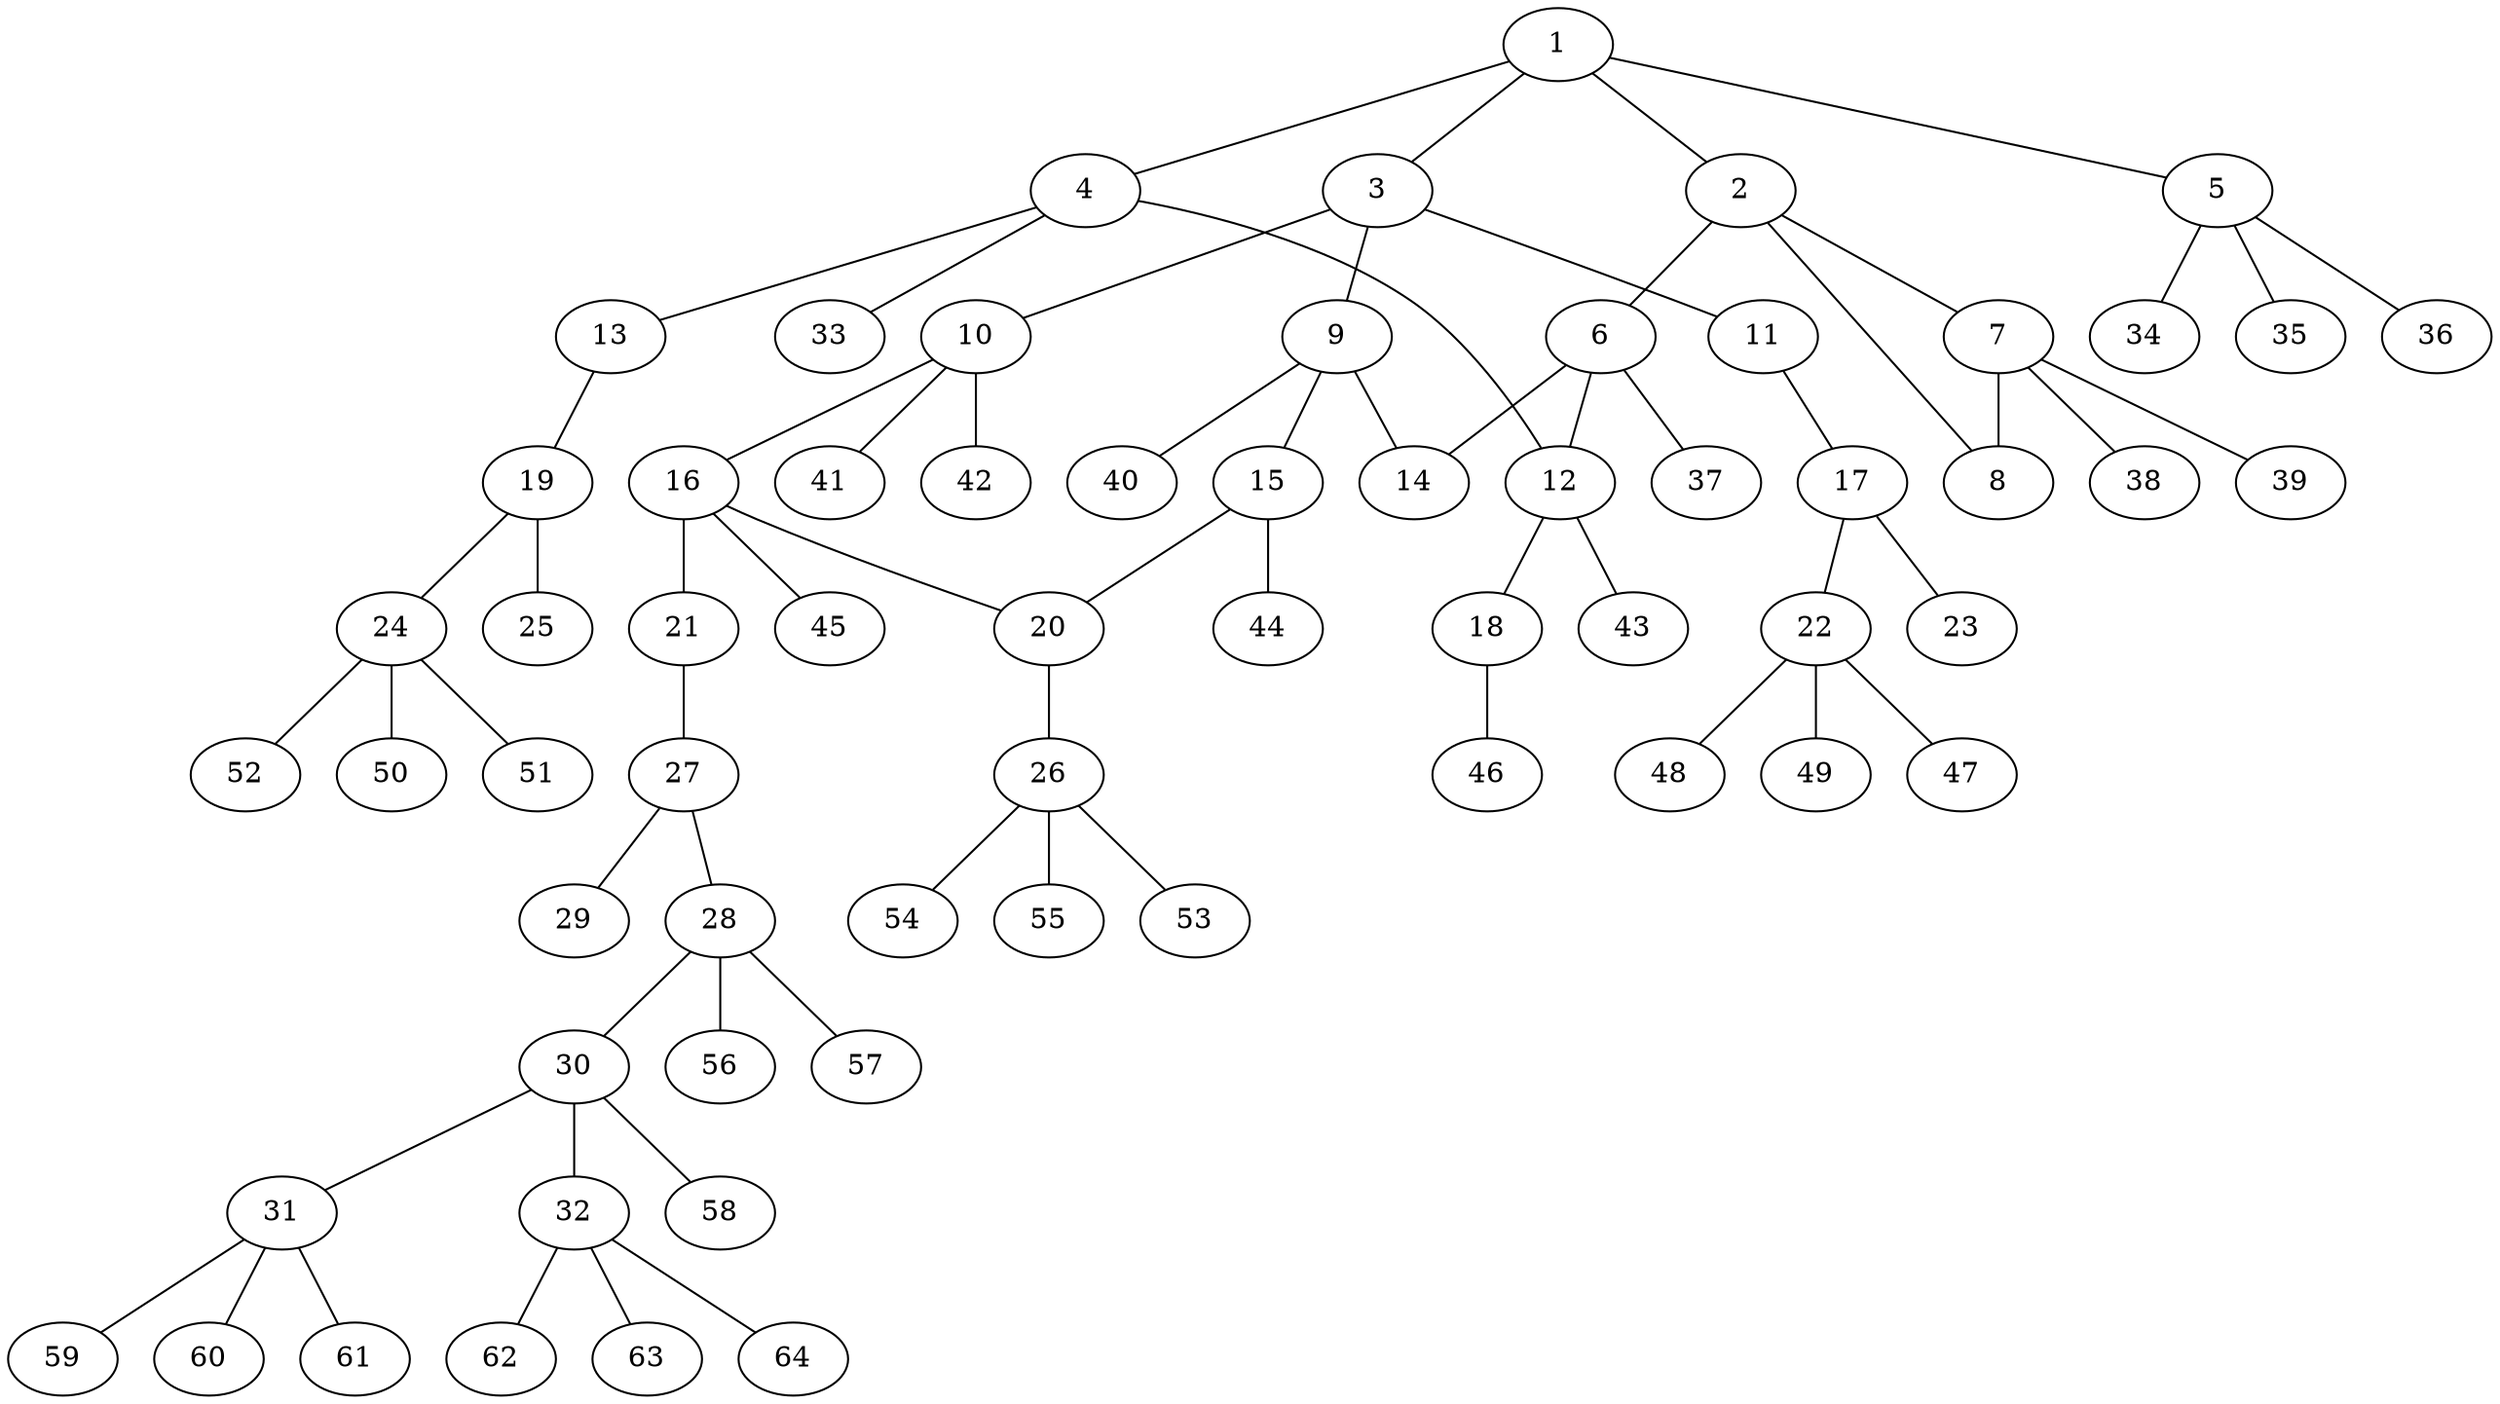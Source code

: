 graph molecule_4058 {
	1	 [chem=C];
	2	 [chem=C];
	1 -- 2	 [valence=1];
	3	 [chem=C];
	1 -- 3	 [valence=1];
	4	 [chem=C];
	1 -- 4	 [valence=1];
	5	 [chem=C];
	1 -- 5	 [valence=1];
	6	 [chem=C];
	2 -- 6	 [valence=1];
	7	 [chem=C];
	2 -- 7	 [valence=1];
	8	 [chem=O];
	2 -- 8	 [valence=1];
	9	 [chem=C];
	3 -- 9	 [valence=1];
	10	 [chem=C];
	3 -- 10	 [valence=1];
	11	 [chem=O];
	3 -- 11	 [valence=1];
	12	 [chem=C];
	4 -- 12	 [valence=1];
	13	 [chem=O];
	4 -- 13	 [valence=1];
	33	 [chem=H];
	4 -- 33	 [valence=1];
	34	 [chem=H];
	5 -- 34	 [valence=1];
	35	 [chem=H];
	5 -- 35	 [valence=1];
	36	 [chem=H];
	5 -- 36	 [valence=1];
	6 -- 12	 [valence=1];
	14	 [chem=O];
	6 -- 14	 [valence=1];
	37	 [chem=H];
	6 -- 37	 [valence=1];
	7 -- 8	 [valence=1];
	38	 [chem=H];
	7 -- 38	 [valence=1];
	39	 [chem=H];
	7 -- 39	 [valence=1];
	9 -- 14	 [valence=1];
	15	 [chem=C];
	9 -- 15	 [valence=1];
	40	 [chem=H];
	9 -- 40	 [valence=1];
	16	 [chem=C];
	10 -- 16	 [valence=1];
	41	 [chem=H];
	10 -- 41	 [valence=1];
	42	 [chem=H];
	10 -- 42	 [valence=1];
	17	 [chem=C];
	11 -- 17	 [valence=1];
	18	 [chem=O];
	12 -- 18	 [valence=1];
	43	 [chem=H];
	12 -- 43	 [valence=1];
	19	 [chem=C];
	13 -- 19	 [valence=1];
	20	 [chem=C];
	15 -- 20	 [valence=2];
	44	 [chem=H];
	15 -- 44	 [valence=1];
	16 -- 20	 [valence=1];
	21	 [chem=O];
	16 -- 21	 [valence=1];
	45	 [chem=H];
	16 -- 45	 [valence=1];
	22	 [chem=C];
	17 -- 22	 [valence=1];
	23	 [chem=O];
	17 -- 23	 [valence=2];
	46	 [chem=H];
	18 -- 46	 [valence=1];
	24	 [chem=C];
	19 -- 24	 [valence=1];
	25	 [chem=O];
	19 -- 25	 [valence=2];
	26	 [chem=C];
	20 -- 26	 [valence=1];
	27	 [chem=C];
	21 -- 27	 [valence=1];
	47	 [chem=H];
	22 -- 47	 [valence=1];
	48	 [chem=H];
	22 -- 48	 [valence=1];
	49	 [chem=H];
	22 -- 49	 [valence=1];
	50	 [chem=H];
	24 -- 50	 [valence=1];
	51	 [chem=H];
	24 -- 51	 [valence=1];
	52	 [chem=H];
	24 -- 52	 [valence=1];
	53	 [chem=H];
	26 -- 53	 [valence=1];
	54	 [chem=H];
	26 -- 54	 [valence=1];
	55	 [chem=H];
	26 -- 55	 [valence=1];
	28	 [chem=C];
	27 -- 28	 [valence=1];
	29	 [chem=O];
	27 -- 29	 [valence=2];
	30	 [chem=C];
	28 -- 30	 [valence=1];
	56	 [chem=H];
	28 -- 56	 [valence=1];
	57	 [chem=H];
	28 -- 57	 [valence=1];
	31	 [chem=C];
	30 -- 31	 [valence=1];
	32	 [chem=C];
	30 -- 32	 [valence=1];
	58	 [chem=H];
	30 -- 58	 [valence=1];
	59	 [chem=H];
	31 -- 59	 [valence=1];
	60	 [chem=H];
	31 -- 60	 [valence=1];
	61	 [chem=H];
	31 -- 61	 [valence=1];
	62	 [chem=H];
	32 -- 62	 [valence=1];
	63	 [chem=H];
	32 -- 63	 [valence=1];
	64	 [chem=H];
	32 -- 64	 [valence=1];
}
